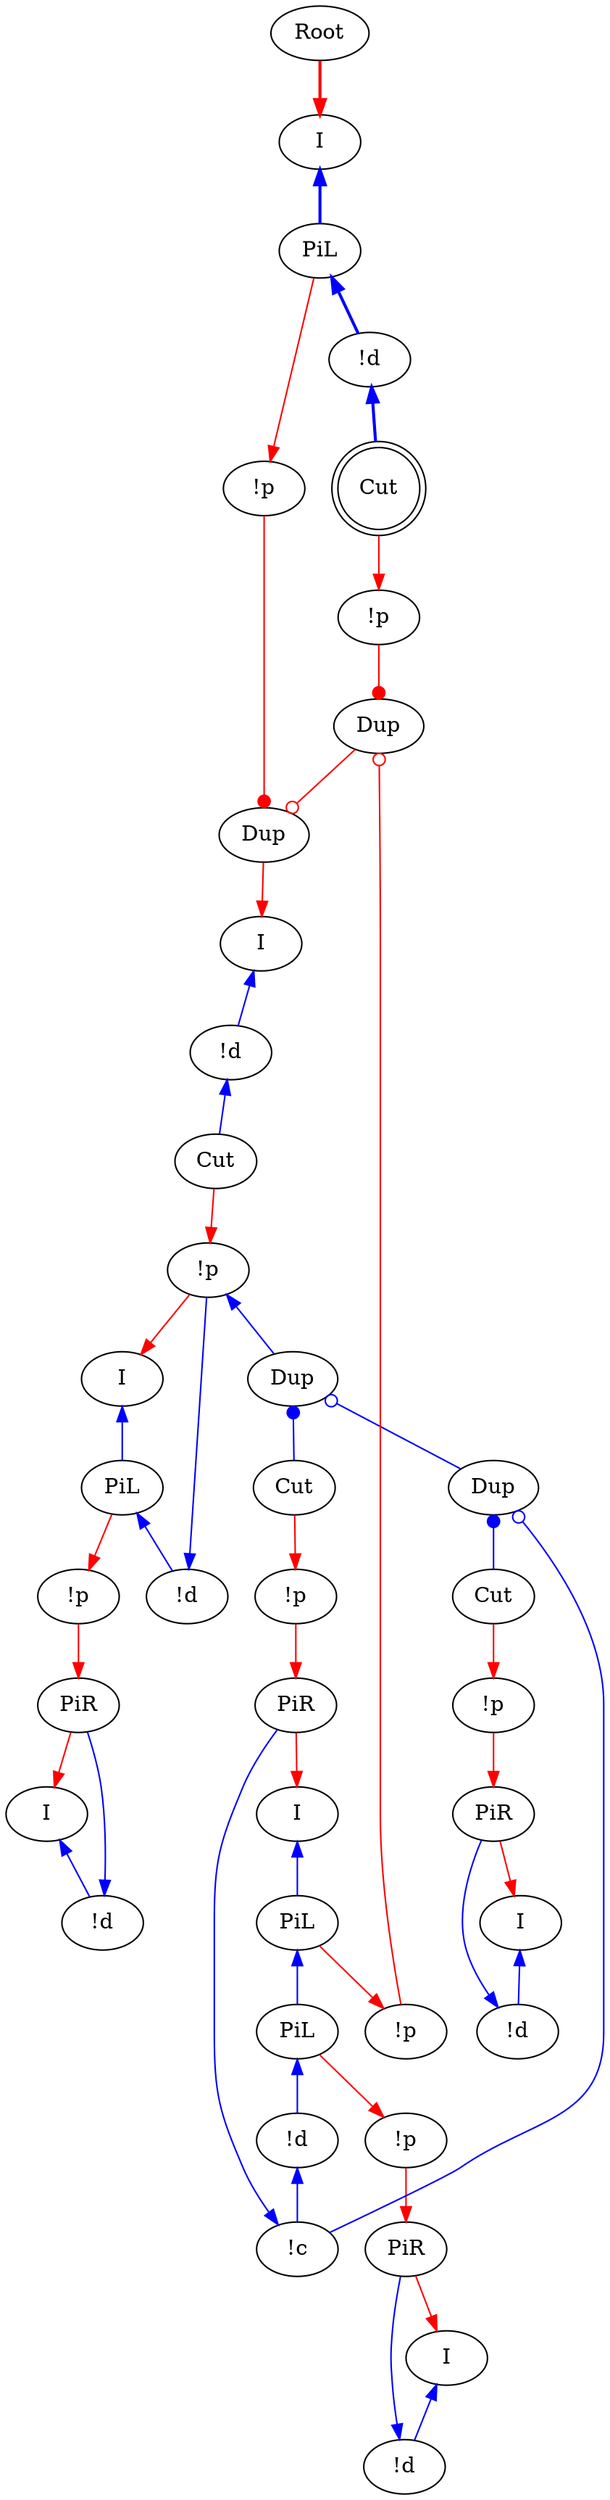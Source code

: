 digraph {
"Root0" [label="Root"]
"I0" [label="I"]
"!d0" [label="!d"]
"!p0" [label="!p"]
"!d1" [label="!d"]
"PiL0" [label="PiL"]
"I1" [label="I"]
"I2" [label="I"]
"!p1" [label="!p"]
"Cut0" [label="Cut"]
"PiR0" [label="PiR"]
"!c0" [label="!c"]
"!d2" [label="!d"]
"PiL1" [label="PiL"]
"PiL2" [label="PiL"]
"I3" [label="I"]
"!p2" [label="!p"]
"!p3" [label="!p"]
"Cut1" [label="Cut"]
"PiR1" [label="PiR"]
"PiR2" [label="PiR"]
"!d3" [label="!d"]
"I4" [label="I"]
"!d4" [label="!d"]
"I5" [label="I"]
"!p4" [label="!p"]
"PiR3" [label="PiR"]
"Cut2" [label="Cut",shape=doublecircle]
"!d5" [label="!d"]
"!d6" [label="!d"]
"I6" [label="I"]
"PiL3" [label="PiL"]
"Cut3" [label="Cut"]
"!p5" [label="!p"]
"Dup2_0" [label="Dup"]
"Dup2_1" [label="Dup"]
"!p6" [label="!p"]
"!p7" [label="!p"]
"Dup3_0" [label="Dup"]
"Dup3_1" [label="Dup"]
"!p0" -> "I1"[color=red,tooltip="e11"]
"!d1" -> "!p0"[color=blue,tooltip="e13",dir=back]
"!p0" -> "Dup2_0"[color=blue,tooltip="e15",dir=back]
"PiL0" -> "!d1"[color=blue,tooltip="e17",dir=back]
"I1" -> "PiL0"[color=blue,tooltip="e19",dir=back]
"PiL0" -> "!p2"[color=red,tooltip="e21"]
"Dup2_0" -> "Cut0"[color=blue,tooltip="e23",arrowtail=dot,dir=back]
"Dup2_0" -> "Dup3_0"[color=blue,tooltip="e25",arrowtail=odot,dir=back]
"I2" -> "PiL3"[color=blue,tooltip="e32",penwidth=2,dir=back]
"PiL3" -> "!p5"[color=red,tooltip="e34"]
"Cut0" -> "!p1"[color=red,tooltip="e37"]
"!p1" -> "PiR0"[color=red,tooltip="e39"]
"!c0" -> "PiR0"[color=blue,tooltip="e41",dir=back]
"PiR0" -> "I3"[color=red,tooltip="e43"]
"Dup3_0" -> "Cut1"[color=blue,tooltip="e45",arrowtail=dot,dir=back]
"!d2" -> "!c0"[color=blue,tooltip="e46",dir=back]
"Dup3_0" -> "!c0"[color=blue,tooltip="e47",arrowtail=odot,dir=back]
"PiL1" -> "!d2"[color=blue,tooltip="e49",dir=back]
"PiL2" -> "PiL1"[color=blue,tooltip="e51",dir=back]
"PiL1" -> "!p4"[color=red,tooltip="e53"]
"I3" -> "PiL2"[color=blue,tooltip="e55",dir=back]
"Cut2" -> "!p6"[color=red,tooltip="e56"]
"PiL2" -> "!p7"[color=red,tooltip="e57"]
"!p2" -> "PiR1"[color=red,tooltip="e59"]
"Cut1" -> "!p3"[color=red,tooltip="e63"]
"!p3" -> "PiR2"[color=red,tooltip="e65"]
"!d3" -> "PiR1"[color=blue,tooltip="e67",dir=back]
"PiR1" -> "I4"[color=red,tooltip="e69"]
"!d4" -> "PiR2"[color=blue,tooltip="e75",dir=back]
"PiR2" -> "I5"[color=red,tooltip="e77"]
"I4" -> "!d3"[color=blue,tooltip="e79",dir=back]
"I5" -> "!d4"[color=blue,tooltip="e83",dir=back]
"!p4" -> "PiR3"[color=red,tooltip="e85"]
"!d5" -> "Cut2"[color=blue,tooltip="e86",penwidth=2,dir=back]
"!d6" -> "PiR3"[color=blue,tooltip="e87",dir=back]
"PiR3" -> "I6"[color=red,tooltip="e89"]
"Cut3" -> "!p0"[color=red,tooltip="e9"]
"PiL3" -> "!d5"[color=blue,tooltip="e90",penwidth=2,dir=back]
"I6" -> "!d6"[color=blue,tooltip="e91",dir=back]
"!p5" -> "Dup2_1"[color=red,tooltip="e92",arrowhead=dot]
"Dup3_1" -> "Dup2_1"[color=red,tooltip="e93",arrowhead=odot]
"!p6" -> "Dup3_1"[color=red,tooltip="e94",arrowhead=dot]
"!p7" -> "Dup3_1"[color=red,tooltip="e95",arrowhead=odot]
"Root0" -> "I2"[color=red,tooltip="rettop",penwidth=2]
"!d0" -> "Cut3"[color=blue,tooltip="yj",dir=back]
"I0" -> "!d0"[color=blue,tooltip="yl2",dir=back]
"Dup2_1" -> "I0"[color=red,tooltip="yli"]
}
